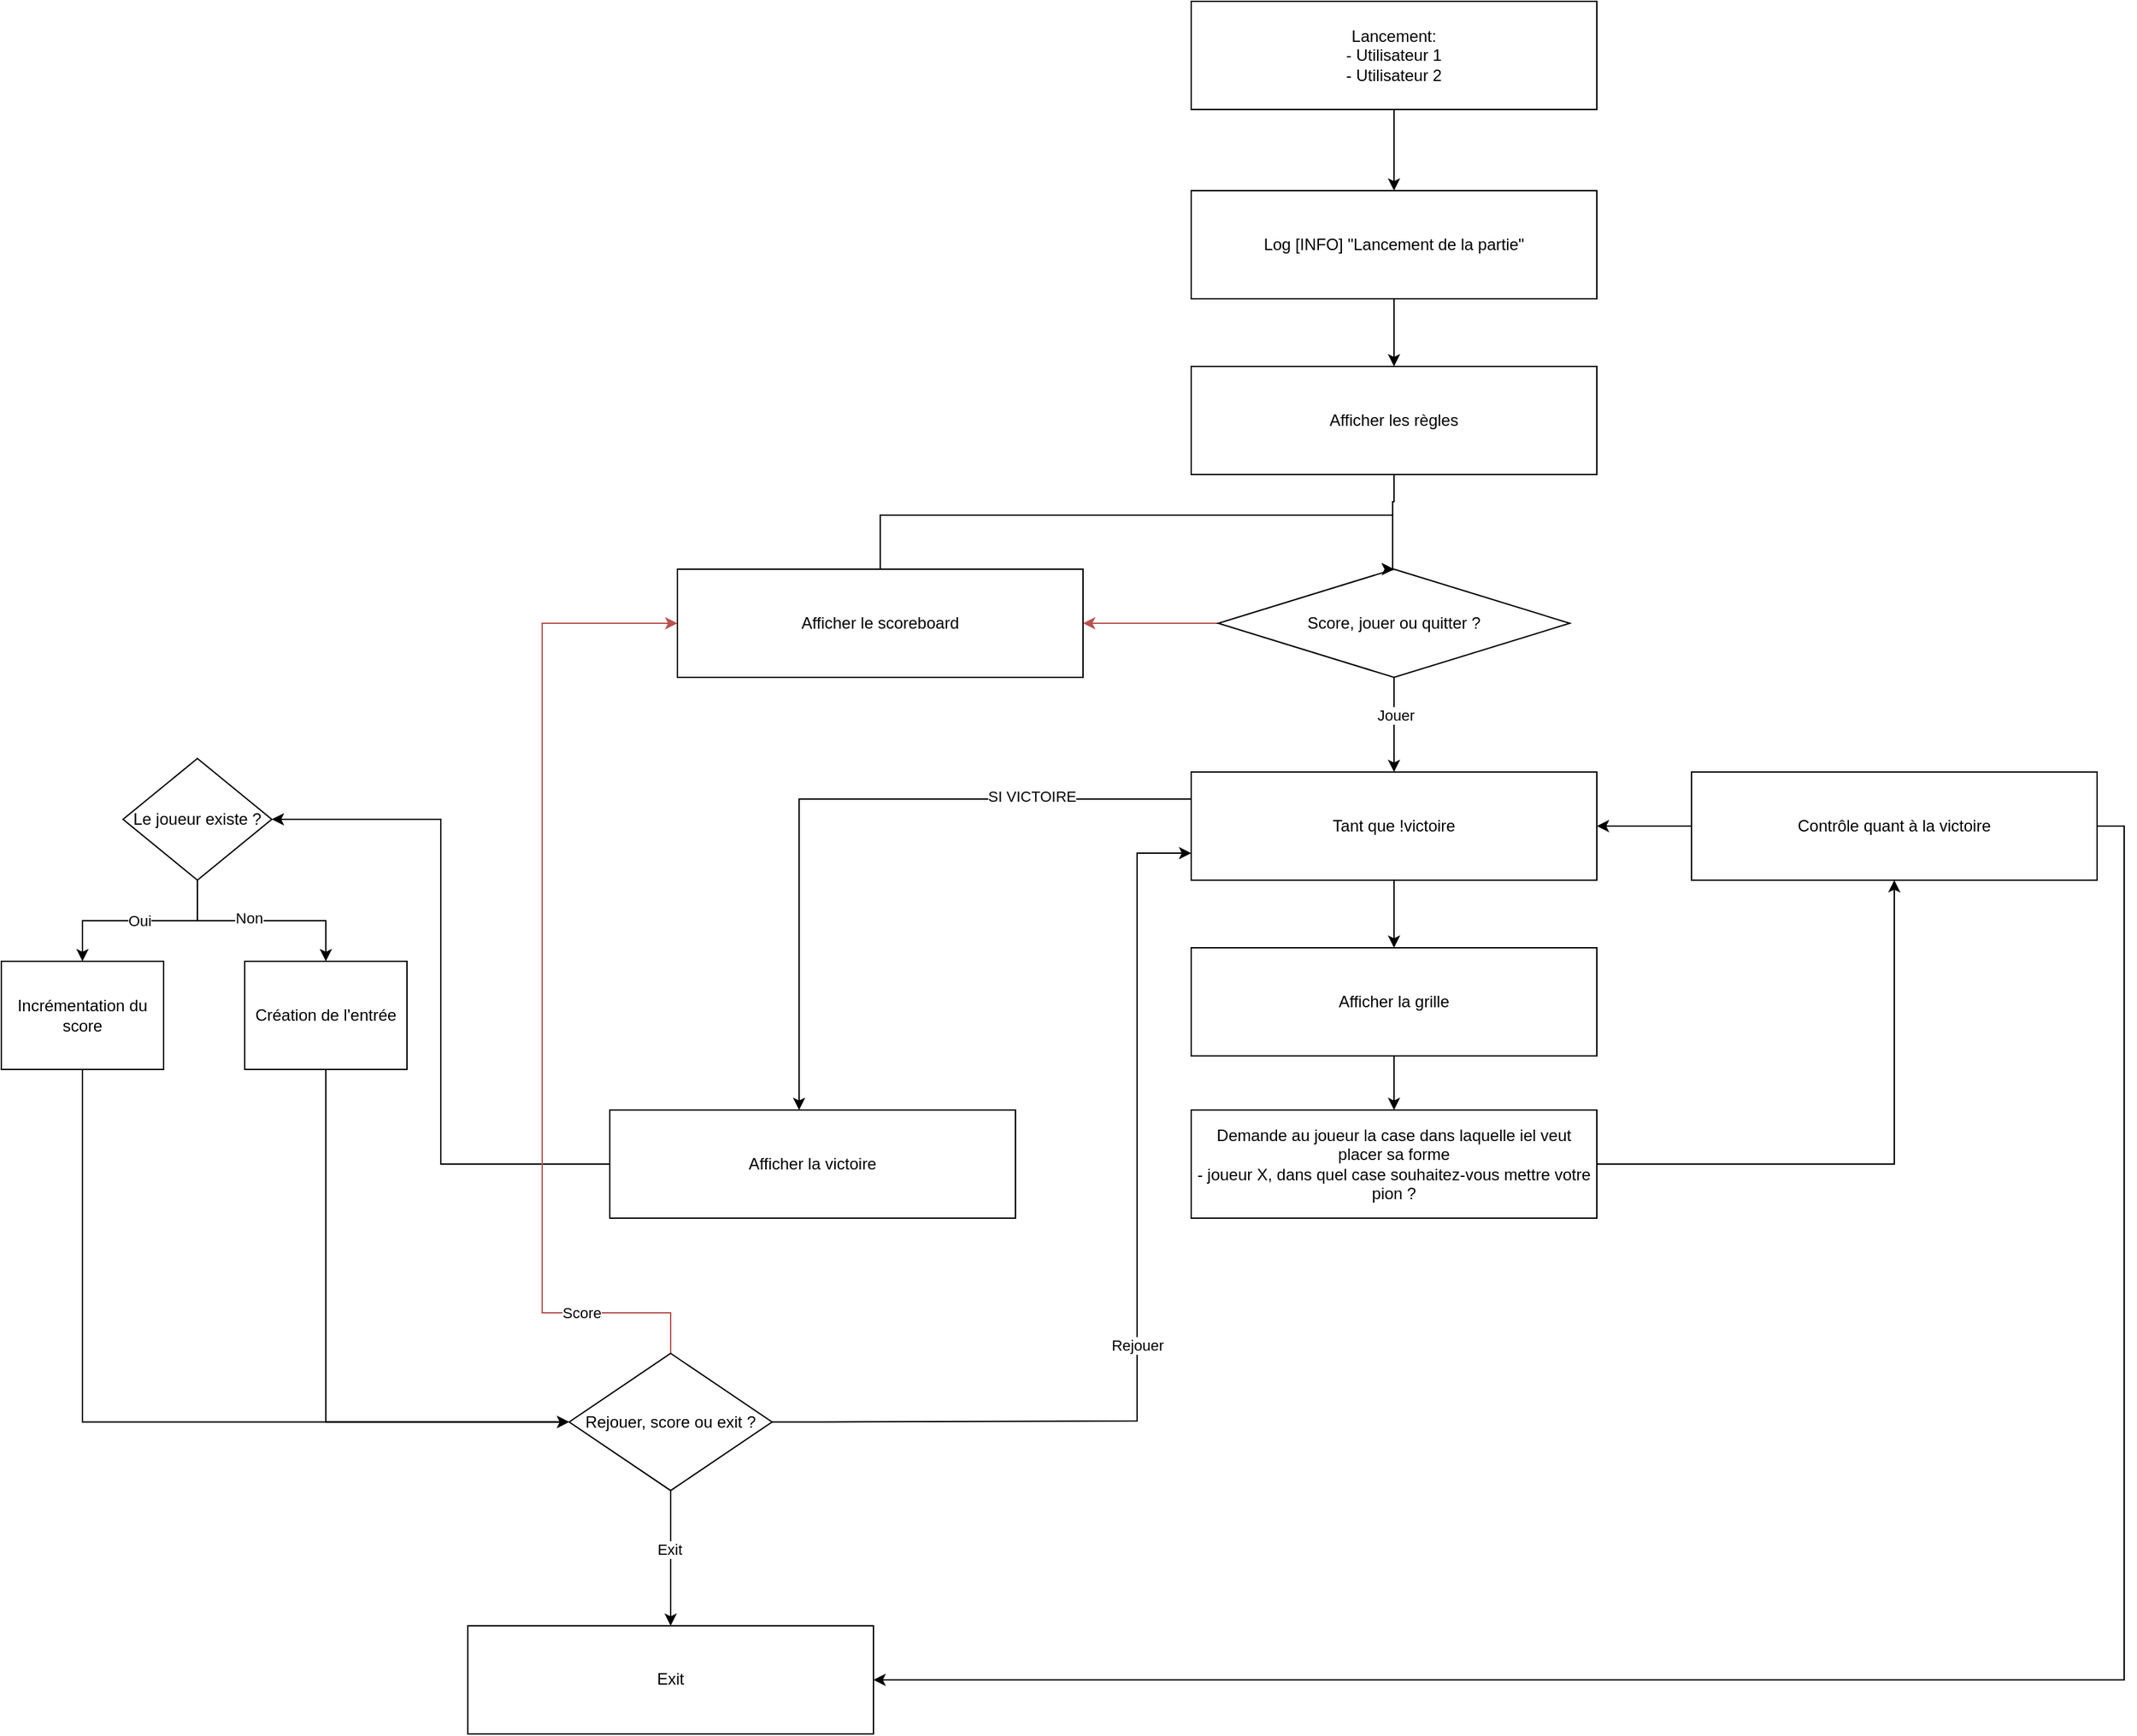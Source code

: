 <mxfile version="24.4.0" type="device">
  <diagram name="Page-1" id="7msGwybHfWxckh2XkSAF">
    <mxGraphModel dx="3427" dy="2204" grid="1" gridSize="10" guides="1" tooltips="1" connect="1" arrows="1" fold="1" page="1" pageScale="1" pageWidth="827" pageHeight="1169" math="0" shadow="0">
      <root>
        <mxCell id="0" />
        <mxCell id="1" parent="0" />
        <mxCell id="qz5xvtbga_4HKazRiPsQ-2" style="edgeStyle=orthogonalEdgeStyle;rounded=0;orthogonalLoop=1;jettySize=auto;html=1;exitX=0.5;exitY=1;exitDx=0;exitDy=0;" edge="1" parent="1" source="FpcZCxaBSo7I9xxIbT8i-1" target="qz5xvtbga_4HKazRiPsQ-1">
          <mxGeometry relative="1" as="geometry" />
        </mxCell>
        <mxCell id="FpcZCxaBSo7I9xxIbT8i-1" value="Lancement:&lt;div&gt;- Utilisateur 1&lt;/div&gt;&lt;div&gt;- Utilisateur 2&lt;/div&gt;" style="rounded=0;whiteSpace=wrap;html=1;" parent="1" vertex="1">
          <mxGeometry x="40" y="-270" width="300" height="80" as="geometry" />
        </mxCell>
        <mxCell id="FpcZCxaBSo7I9xxIbT8i-7" style="edgeStyle=orthogonalEdgeStyle;rounded=0;orthogonalLoop=1;jettySize=auto;html=1;" parent="1" source="FpcZCxaBSo7I9xxIbT8i-2" target="FpcZCxaBSo7I9xxIbT8i-3" edge="1">
          <mxGeometry relative="1" as="geometry" />
        </mxCell>
        <mxCell id="FpcZCxaBSo7I9xxIbT8i-2" value="Afficher la grille" style="rounded=0;whiteSpace=wrap;html=1;" parent="1" vertex="1">
          <mxGeometry x="40" y="430" width="300" height="80" as="geometry" />
        </mxCell>
        <mxCell id="FpcZCxaBSo7I9xxIbT8i-3" value="Demande au joueur la case dans laquelle iel veut placer sa forme&lt;div&gt;- joueur X, dans quel case souhaitez-vous mettre votre pion ?&lt;br&gt;&lt;/div&gt;" style="rounded=0;whiteSpace=wrap;html=1;" parent="1" vertex="1">
          <mxGeometry x="40" y="550" width="300" height="80" as="geometry" />
        </mxCell>
        <mxCell id="FpcZCxaBSo7I9xxIbT8i-44" style="edgeStyle=orthogonalEdgeStyle;rounded=0;orthogonalLoop=1;jettySize=auto;html=1;entryX=0.5;entryY=0;entryDx=0;entryDy=0;exitX=0.5;exitY=1;exitDx=0;exitDy=0;" parent="1" source="FpcZCxaBSo7I9xxIbT8i-4" target="FpcZCxaBSo7I9xxIbT8i-43" edge="1">
          <mxGeometry relative="1" as="geometry">
            <Array as="points">
              <mxPoint x="190" y="100" />
              <mxPoint x="189" y="100" />
            </Array>
          </mxGeometry>
        </mxCell>
        <mxCell id="FpcZCxaBSo7I9xxIbT8i-4" value="&lt;div&gt;Afficher les règles&lt;/div&gt;" style="rounded=0;whiteSpace=wrap;html=1;" parent="1" vertex="1">
          <mxGeometry x="40" width="300" height="80" as="geometry" />
        </mxCell>
        <mxCell id="FpcZCxaBSo7I9xxIbT8i-16" style="edgeStyle=orthogonalEdgeStyle;rounded=0;orthogonalLoop=1;jettySize=auto;html=1;entryX=1;entryY=0.5;entryDx=0;entryDy=0;exitX=0;exitY=0.5;exitDx=0;exitDy=0;" parent="1" source="FpcZCxaBSo7I9xxIbT8i-22" target="FpcZCxaBSo7I9xxIbT8i-17" edge="1">
          <mxGeometry relative="1" as="geometry" />
        </mxCell>
        <mxCell id="FpcZCxaBSo7I9xxIbT8i-18" style="edgeStyle=orthogonalEdgeStyle;rounded=0;orthogonalLoop=1;jettySize=auto;html=1;entryX=0.5;entryY=0;entryDx=0;entryDy=0;" parent="1" source="FpcZCxaBSo7I9xxIbT8i-17" target="FpcZCxaBSo7I9xxIbT8i-2" edge="1">
          <mxGeometry relative="1" as="geometry" />
        </mxCell>
        <mxCell id="FpcZCxaBSo7I9xxIbT8i-21" style="edgeStyle=orthogonalEdgeStyle;rounded=0;orthogonalLoop=1;jettySize=auto;html=1;exitX=0;exitY=0.25;exitDx=0;exitDy=0;" parent="1" source="FpcZCxaBSo7I9xxIbT8i-17" target="FpcZCxaBSo7I9xxIbT8i-20" edge="1">
          <mxGeometry relative="1" as="geometry">
            <Array as="points">
              <mxPoint x="-250" y="320" />
            </Array>
          </mxGeometry>
        </mxCell>
        <mxCell id="qz5xvtbga_4HKazRiPsQ-6" value="SI VICTOIRE" style="edgeLabel;html=1;align=center;verticalAlign=middle;resizable=0;points=[];" vertex="1" connectable="0" parent="FpcZCxaBSo7I9xxIbT8i-21">
          <mxGeometry x="-0.545" y="-1" relative="1" as="geometry">
            <mxPoint y="-1" as="offset" />
          </mxGeometry>
        </mxCell>
        <mxCell id="FpcZCxaBSo7I9xxIbT8i-17" value="Tant que !victoire" style="rounded=0;whiteSpace=wrap;html=1;" parent="1" vertex="1">
          <mxGeometry x="40" y="300" width="300" height="80" as="geometry" />
        </mxCell>
        <mxCell id="FpcZCxaBSo7I9xxIbT8i-25" style="edgeStyle=orthogonalEdgeStyle;rounded=0;orthogonalLoop=1;jettySize=auto;html=1;entryX=1;entryY=0.5;entryDx=0;entryDy=0;" parent="1" source="FpcZCxaBSo7I9xxIbT8i-20" target="FpcZCxaBSo7I9xxIbT8i-31" edge="1">
          <mxGeometry relative="1" as="geometry">
            <mxPoint x="-473" y="340" as="targetPoint" />
          </mxGeometry>
        </mxCell>
        <mxCell id="FpcZCxaBSo7I9xxIbT8i-20" value="Afficher la victoire" style="rounded=0;whiteSpace=wrap;html=1;" parent="1" vertex="1">
          <mxGeometry x="-390" y="550" width="300" height="80" as="geometry" />
        </mxCell>
        <mxCell id="FpcZCxaBSo7I9xxIbT8i-23" value="" style="edgeStyle=orthogonalEdgeStyle;rounded=0;orthogonalLoop=1;jettySize=auto;html=1;entryX=0.5;entryY=1;entryDx=0;entryDy=0;exitX=1;exitY=0.5;exitDx=0;exitDy=0;" parent="1" source="FpcZCxaBSo7I9xxIbT8i-3" target="FpcZCxaBSo7I9xxIbT8i-22" edge="1">
          <mxGeometry relative="1" as="geometry">
            <mxPoint x="610.0" y="730" as="sourcePoint" />
            <mxPoint x="340" y="340" as="targetPoint" />
            <Array as="points">
              <mxPoint x="560" y="590" />
            </Array>
          </mxGeometry>
        </mxCell>
        <mxCell id="qz5xvtbga_4HKazRiPsQ-5" style="edgeStyle=orthogonalEdgeStyle;rounded=0;orthogonalLoop=1;jettySize=auto;html=1;exitX=1;exitY=0.5;exitDx=0;exitDy=0;entryX=1;entryY=0.5;entryDx=0;entryDy=0;" edge="1" parent="1" source="FpcZCxaBSo7I9xxIbT8i-22" target="FpcZCxaBSo7I9xxIbT8i-29">
          <mxGeometry relative="1" as="geometry" />
        </mxCell>
        <mxCell id="FpcZCxaBSo7I9xxIbT8i-22" value="&lt;div&gt;Contrôle quant à la victoire&lt;/div&gt;" style="rounded=0;whiteSpace=wrap;html=1;" parent="1" vertex="1">
          <mxGeometry x="410" y="300" width="300" height="80" as="geometry" />
        </mxCell>
        <mxCell id="FpcZCxaBSo7I9xxIbT8i-28" style="edgeStyle=orthogonalEdgeStyle;rounded=0;orthogonalLoop=1;jettySize=auto;html=1;entryX=0;entryY=0.75;entryDx=0;entryDy=0;exitX=1;exitY=0.5;exitDx=0;exitDy=0;" parent="1" source="FpcZCxaBSo7I9xxIbT8i-40" target="FpcZCxaBSo7I9xxIbT8i-17" edge="1">
          <mxGeometry relative="1" as="geometry">
            <mxPoint x="-420" y="810" as="sourcePoint" />
            <Array as="points">
              <mxPoint x="-230" y="781" />
              <mxPoint y="780" />
              <mxPoint y="360" />
            </Array>
          </mxGeometry>
        </mxCell>
        <mxCell id="FpcZCxaBSo7I9xxIbT8i-42" value="Rejouer" style="edgeLabel;html=1;align=center;verticalAlign=middle;resizable=0;points=[];" parent="FpcZCxaBSo7I9xxIbT8i-28" vertex="1" connectable="0">
          <mxGeometry x="-0.105" relative="1" as="geometry">
            <mxPoint as="offset" />
          </mxGeometry>
        </mxCell>
        <mxCell id="FpcZCxaBSo7I9xxIbT8i-30" style="edgeStyle=orthogonalEdgeStyle;rounded=0;orthogonalLoop=1;jettySize=auto;html=1;exitX=0.5;exitY=1;exitDx=0;exitDy=0;entryX=0.5;entryY=0;entryDx=0;entryDy=0;" parent="1" source="FpcZCxaBSo7I9xxIbT8i-40" target="FpcZCxaBSo7I9xxIbT8i-29" edge="1">
          <mxGeometry relative="1" as="geometry">
            <mxPoint x="-380" y="832.46" as="sourcePoint" />
            <mxPoint x="-380" y="890" as="targetPoint" />
            <Array as="points">
              <mxPoint x="-345" y="910" />
              <mxPoint x="-345" y="910" />
            </Array>
          </mxGeometry>
        </mxCell>
        <mxCell id="FpcZCxaBSo7I9xxIbT8i-41" value="Exit" style="edgeLabel;html=1;align=center;verticalAlign=middle;resizable=0;points=[];" parent="FpcZCxaBSo7I9xxIbT8i-30" vertex="1" connectable="0">
          <mxGeometry x="-0.13" y="-1" relative="1" as="geometry">
            <mxPoint as="offset" />
          </mxGeometry>
        </mxCell>
        <mxCell id="FpcZCxaBSo7I9xxIbT8i-29" value="Exit" style="rounded=0;whiteSpace=wrap;html=1;" parent="1" vertex="1">
          <mxGeometry x="-495" y="931.46" width="300" height="80" as="geometry" />
        </mxCell>
        <mxCell id="FpcZCxaBSo7I9xxIbT8i-34" style="edgeStyle=orthogonalEdgeStyle;rounded=0;orthogonalLoop=1;jettySize=auto;html=1;entryX=0.5;entryY=0;entryDx=0;entryDy=0;" parent="1" source="FpcZCxaBSo7I9xxIbT8i-31" target="FpcZCxaBSo7I9xxIbT8i-32" edge="1">
          <mxGeometry relative="1" as="geometry" />
        </mxCell>
        <mxCell id="FpcZCxaBSo7I9xxIbT8i-36" value="Oui" style="edgeLabel;html=1;align=center;verticalAlign=middle;resizable=0;points=[];" parent="FpcZCxaBSo7I9xxIbT8i-34" vertex="1" connectable="0">
          <mxGeometry x="0.017" relative="1" as="geometry">
            <mxPoint as="offset" />
          </mxGeometry>
        </mxCell>
        <mxCell id="FpcZCxaBSo7I9xxIbT8i-35" style="edgeStyle=orthogonalEdgeStyle;rounded=0;orthogonalLoop=1;jettySize=auto;html=1;entryX=0.5;entryY=0;entryDx=0;entryDy=0;" parent="1" source="FpcZCxaBSo7I9xxIbT8i-31" target="FpcZCxaBSo7I9xxIbT8i-33" edge="1">
          <mxGeometry relative="1" as="geometry" />
        </mxCell>
        <mxCell id="FpcZCxaBSo7I9xxIbT8i-37" value="Non" style="edgeLabel;html=1;align=center;verticalAlign=middle;resizable=0;points=[];" parent="FpcZCxaBSo7I9xxIbT8i-35" vertex="1" connectable="0">
          <mxGeometry x="-0.129" y="2" relative="1" as="geometry">
            <mxPoint as="offset" />
          </mxGeometry>
        </mxCell>
        <mxCell id="FpcZCxaBSo7I9xxIbT8i-31" value="Le joueur existe ?" style="rhombus;whiteSpace=wrap;html=1;" parent="1" vertex="1">
          <mxGeometry x="-750" y="290" width="110" height="90" as="geometry" />
        </mxCell>
        <mxCell id="FpcZCxaBSo7I9xxIbT8i-51" style="edgeStyle=orthogonalEdgeStyle;rounded=0;orthogonalLoop=1;jettySize=auto;html=1;entryX=0;entryY=0.5;entryDx=0;entryDy=0;" parent="1" source="FpcZCxaBSo7I9xxIbT8i-32" target="FpcZCxaBSo7I9xxIbT8i-40" edge="1">
          <mxGeometry relative="1" as="geometry">
            <Array as="points">
              <mxPoint x="-780" y="781" />
            </Array>
          </mxGeometry>
        </mxCell>
        <mxCell id="FpcZCxaBSo7I9xxIbT8i-32" value="Incrémentation du score" style="rounded=0;whiteSpace=wrap;html=1;" parent="1" vertex="1">
          <mxGeometry x="-840" y="440" width="120" height="80" as="geometry" />
        </mxCell>
        <mxCell id="FpcZCxaBSo7I9xxIbT8i-38" style="edgeStyle=orthogonalEdgeStyle;rounded=0;orthogonalLoop=1;jettySize=auto;html=1;exitX=0.5;exitY=1;exitDx=0;exitDy=0;entryX=0;entryY=0.5;entryDx=0;entryDy=0;" parent="1" source="FpcZCxaBSo7I9xxIbT8i-33" target="FpcZCxaBSo7I9xxIbT8i-40" edge="1">
          <mxGeometry relative="1" as="geometry">
            <mxPoint x="-730" y="580" as="sourcePoint" />
            <mxPoint x="-470" y="810" as="targetPoint" />
          </mxGeometry>
        </mxCell>
        <mxCell id="FpcZCxaBSo7I9xxIbT8i-33" value="Création de l&#39;entrée" style="rounded=0;whiteSpace=wrap;html=1;" parent="1" vertex="1">
          <mxGeometry x="-660" y="440" width="120" height="80" as="geometry" />
        </mxCell>
        <mxCell id="FpcZCxaBSo7I9xxIbT8i-52" style="edgeStyle=orthogonalEdgeStyle;rounded=0;orthogonalLoop=1;jettySize=auto;html=1;entryX=0;entryY=0.5;entryDx=0;entryDy=0;exitX=0.5;exitY=0;exitDx=0;exitDy=0;fillColor=#f8cecc;strokeColor=#b85450;" parent="1" source="FpcZCxaBSo7I9xxIbT8i-40" target="FpcZCxaBSo7I9xxIbT8i-47" edge="1">
          <mxGeometry relative="1" as="geometry">
            <mxPoint x="-330" y="330" as="targetPoint" />
            <Array as="points">
              <mxPoint x="-345" y="700" />
              <mxPoint x="-440" y="700" />
              <mxPoint x="-440" y="190" />
            </Array>
          </mxGeometry>
        </mxCell>
        <mxCell id="FpcZCxaBSo7I9xxIbT8i-53" value="Score" style="edgeLabel;html=1;align=center;verticalAlign=middle;resizable=0;points=[];" parent="FpcZCxaBSo7I9xxIbT8i-52" vertex="1" connectable="0">
          <mxGeometry x="-0.738" relative="1" as="geometry">
            <mxPoint as="offset" />
          </mxGeometry>
        </mxCell>
        <mxCell id="FpcZCxaBSo7I9xxIbT8i-40" value="Rejouer, score ou exit ?" style="rhombus;whiteSpace=wrap;html=1;" parent="1" vertex="1">
          <mxGeometry x="-420" y="730" width="150" height="101.46" as="geometry" />
        </mxCell>
        <mxCell id="FpcZCxaBSo7I9xxIbT8i-45" style="edgeStyle=orthogonalEdgeStyle;rounded=0;orthogonalLoop=1;jettySize=auto;html=1;" parent="1" source="FpcZCxaBSo7I9xxIbT8i-43" target="FpcZCxaBSo7I9xxIbT8i-17" edge="1">
          <mxGeometry relative="1" as="geometry" />
        </mxCell>
        <mxCell id="FpcZCxaBSo7I9xxIbT8i-46" value="Jouer" style="edgeLabel;html=1;align=center;verticalAlign=middle;resizable=0;points=[];" parent="FpcZCxaBSo7I9xxIbT8i-45" vertex="1" connectable="0">
          <mxGeometry x="-0.218" y="1" relative="1" as="geometry">
            <mxPoint as="offset" />
          </mxGeometry>
        </mxCell>
        <mxCell id="FpcZCxaBSo7I9xxIbT8i-48" style="edgeStyle=orthogonalEdgeStyle;rounded=0;orthogonalLoop=1;jettySize=auto;html=1;entryX=1;entryY=0.5;entryDx=0;entryDy=0;fillColor=#f8cecc;strokeColor=#b85450;" parent="1" source="FpcZCxaBSo7I9xxIbT8i-43" target="FpcZCxaBSo7I9xxIbT8i-47" edge="1">
          <mxGeometry relative="1" as="geometry" />
        </mxCell>
        <mxCell id="FpcZCxaBSo7I9xxIbT8i-43" value="Score, jouer ou quitter ?" style="rhombus;whiteSpace=wrap;html=1;" parent="1" vertex="1">
          <mxGeometry x="60" y="150" width="260" height="80" as="geometry" />
        </mxCell>
        <mxCell id="FpcZCxaBSo7I9xxIbT8i-49" style="edgeStyle=orthogonalEdgeStyle;rounded=0;orthogonalLoop=1;jettySize=auto;html=1;entryX=0.5;entryY=0;entryDx=0;entryDy=0;exitX=0.5;exitY=0;exitDx=0;exitDy=0;" parent="1" source="FpcZCxaBSo7I9xxIbT8i-47" target="FpcZCxaBSo7I9xxIbT8i-43" edge="1">
          <mxGeometry relative="1" as="geometry">
            <Array as="points">
              <mxPoint x="-190" y="110" />
              <mxPoint x="189" y="110" />
            </Array>
          </mxGeometry>
        </mxCell>
        <mxCell id="FpcZCxaBSo7I9xxIbT8i-47" value="&lt;div&gt;Afficher le scoreboard&lt;/div&gt;" style="rounded=0;whiteSpace=wrap;html=1;" parent="1" vertex="1">
          <mxGeometry x="-340" y="150" width="300" height="80" as="geometry" />
        </mxCell>
        <mxCell id="qz5xvtbga_4HKazRiPsQ-3" style="edgeStyle=orthogonalEdgeStyle;rounded=0;orthogonalLoop=1;jettySize=auto;html=1;exitX=0.5;exitY=1;exitDx=0;exitDy=0;entryX=0.5;entryY=0;entryDx=0;entryDy=0;" edge="1" parent="1" source="qz5xvtbga_4HKazRiPsQ-1" target="FpcZCxaBSo7I9xxIbT8i-4">
          <mxGeometry relative="1" as="geometry" />
        </mxCell>
        <mxCell id="qz5xvtbga_4HKazRiPsQ-1" value="Log [INFO] &quot;Lancement de la partie&quot;" style="rounded=0;whiteSpace=wrap;html=1;" vertex="1" parent="1">
          <mxGeometry x="40" y="-130" width="300" height="80" as="geometry" />
        </mxCell>
      </root>
    </mxGraphModel>
  </diagram>
</mxfile>
